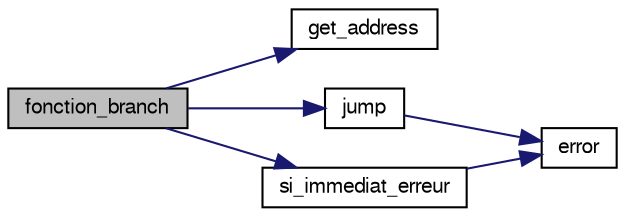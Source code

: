 digraph "fonction_branch"
{
  edge [fontname="FreeSans",fontsize="10",labelfontname="FreeSans",labelfontsize="10"];
  node [fontname="FreeSans",fontsize="10",shape=record];
  rankdir="LR";
  Node1 [label="fonction_branch",height=0.2,width=0.4,color="black", fillcolor="grey75", style="filled" fontcolor="black"];
  Node1 -> Node2 [color="midnightblue",fontsize="10",style="solid",fontname="FreeSans"];
  Node2 [label="get_address",height=0.2,width=0.4,color="black", fillcolor="white", style="filled",URL="$exec_8c.html#a40bf9406e828cb40f3a85de369f9a422",tooltip="Calcul l&#39;addresse d&#39;une instruction. "];
  Node1 -> Node3 [color="midnightblue",fontsize="10",style="solid",fontname="FreeSans"];
  Node3 [label="jump",height=0.2,width=0.4,color="black", fillcolor="white", style="filled",URL="$exec_8c.html#ac12be69d49a8a307686629494154a086",tooltip="Retourne vrai, si l&#39;on doit sauter false sinon. "];
  Node3 -> Node4 [color="midnightblue",fontsize="10",style="solid",fontname="FreeSans"];
  Node4 [label="error",height=0.2,width=0.4,color="black", fillcolor="white", style="filled",URL="$error_8c.html#a531bb138b38aef758b45a442aa53938a",tooltip="Affichage d&#39;une erreur et fin du simulateur. "];
  Node1 -> Node5 [color="midnightblue",fontsize="10",style="solid",fontname="FreeSans"];
  Node5 [label="si_immediat_erreur",height=0.2,width=0.4,color="black", fillcolor="white", style="filled",URL="$exec_8c.html#ac9a4677206f5ff9a2d5d6257a993825e"];
  Node5 -> Node4 [color="midnightblue",fontsize="10",style="solid",fontname="FreeSans"];
}
